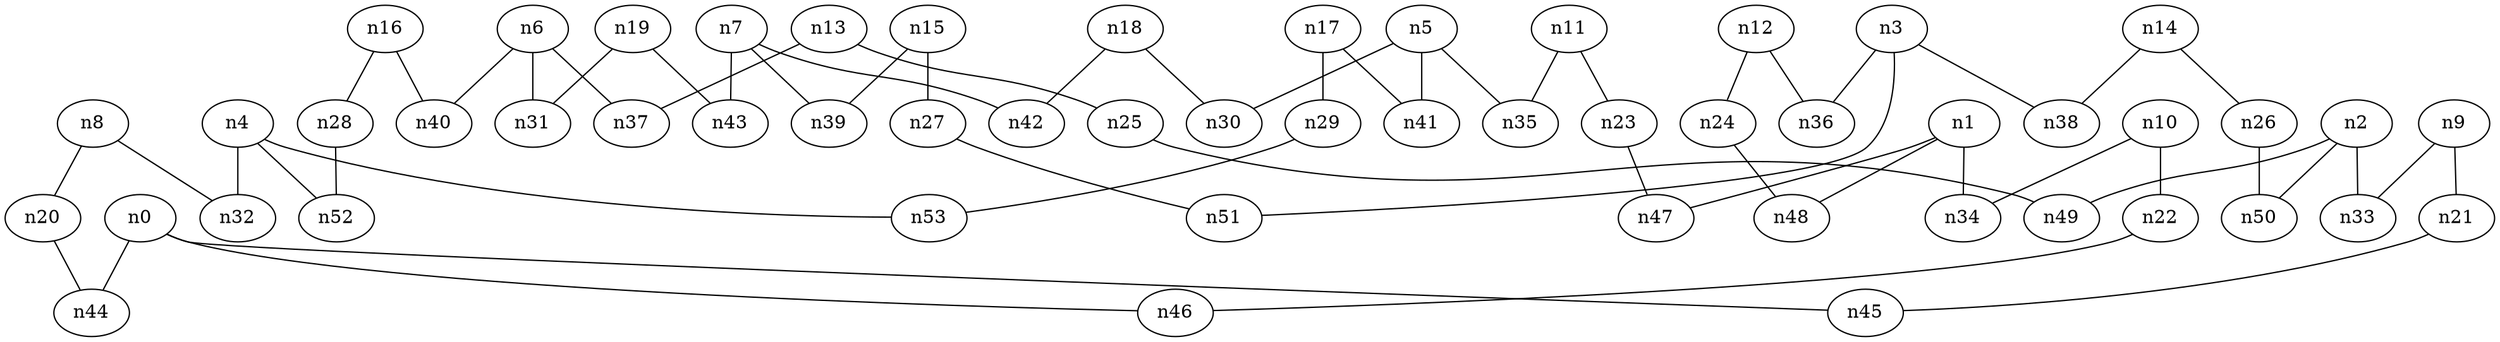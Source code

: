 strict graph "" {
	graph [edge_default="{}",
		node_default="{}"
	];
	node [label="\N"];
	n0	 [dim3pos="-0.12253612373481493,0.022530196959005613,0.9922082889217538",
		pos="-3.3234274880336607,6.40810008304964"];
	n44	 [dim3pos="-0.25733978672021496,0.13045650002713946,0.9574744569812101",
		pos="-3.610778903108474,-5.9905066026166125"];
	n0 -- n44	 [id=e0];
	n45	 [dim3pos="0.25175128858393764,0.023451998461957953,-0.9675077738522142",
		pos="12.659257968951618,-9.68039378311511"];
	n0 -- n45	 [id=e1];
	n46	 [dim3pos="-0.1951558555652152,0.039830046339563385,-0.9799631418819776",
		pos="-0.20132852446752855,-2.941072676649924"];
	n0 -- n46	 [id=e2];
	n1	 [dim3pos="-0.8740656753391206,0.3904451407127405,-0.2890705576287134",
		pos="-6.703291567678249,-8.147237437322097"];
	n34	 [dim3pos="0.8085758095649083,-0.24377518172327461,0.5355173395532936",
		pos="-3.434413207511642,17.843879804051397"];
	n1 -- n34	 [id=e38];
	n47	 [dim3pos="-0.25372873955201247,0.9172374035683875,-0.30707860918740326",
		pos="11.265448536088233,4.400267180822161"];
	n1 -- n47	 [id=e3];
	n48	 [dim3pos="-0.7742355983976825,-0.6075488173126065,-0.17732363845758314",
		pos="-5.617838597469295,10.81730796414981"];
	n1 -- n48	 [id=e4];
	n2	 [dim3pos="-0.1464569396622051,-0.44791403588019607,0.8819996492551999",
		pos="10.679556607118597,0.49070754400681726"];
	n33	 [dim3pos="0.25929220801559727,0.3790771380169044,-0.8882950378648465",
		pos="13.537253945726775,-9.901954854995076"];
	n2 -- n33	 [id=e37];
	n49	 [dim3pos="-0.07665941606366293,-0.6205541295017097,0.7804075257755742",
		pos="-1.6937074287720897,6.958664323157479"];
	n2 -- n49	 [id=e5];
	n50	 [dim3pos="-0.044513046255353954,-0.27426778128166274,0.9606225964778794",
		pos="4.551494120164486,-18.56799391407831"];
	n2 -- n50	 [id=e6];
	n3	 [dim3pos="0.2614724385218856,0.43573435088584783,0.8612593914445912",
		pos="10.455101079845832,-0.5330535257151986"];
	n36	 [dim3pos="0.2661083768924423,0.6253639212104183,0.7335572900571568",
		pos="-1.9731121037814197,11.819115734692849"];
	n3 -- n36	 [id=e40];
	n38	 [dim3pos="-0.11240427828359492,-0.34820888981745235,-0.9306534517615251",
		pos="7.541734476139203,9.79937961345084"];
	n3 -- n38	 [id=e42];
	n51	 [dim3pos="0.3063600942534431,0.2795618324926175,0.9099388300662804",
		pos="10.164471060339444,-0.4276597777676334"];
	n3 -- n51	 [id=e7];
	n4	 [dim3pos="0.06116632939558487,0.5486324698564031,0.8338231785981568",
		pos="1.4597661215495918,6.8679840943703985"];
	n32	 [dim3pos="0.12523724944445785,-0.5346104258285072,-0.8357675059171952",
		pos="-7.623872105547555,8.843510730433161"];
	n4 -- n32	 [id=e36];
	n52	 [dim3pos="0.2295791179997628,0.6590440622259627,0.7162083164995728",
		pos="13.801961296459492,-5.510742946135215"];
	n4 -- n52	 [id=e8];
	n53	 [dim3pos="-0.09318680769409411,-0.3648590564601242,-0.9263876552452606",
		pos="4.462329813956516,-3.5276849572383457"];
	n4 -- n53	 [id=e9];
	n5	 [dim3pos="0.07226208869933444,-0.3631759892660698,0.928914092560459",
		pos="-4.515981452752584,-6.662512205000494"];
	n30	 [dim3pos="0.10972890374170423,-0.2144799342322505,0.9705451692195337",
		pos="2.0436843949008674,12.323057748890202"];
	n5 -- n30	 [id=e10];
	n35	 [dim3pos="-0.04244673010683298,0.5485784007452432,-0.8350209658080622",
		pos="-7.776759630388503,-2.5589672154878027"];
	n5 -- n35	 [id=e39];
	n41	 [dim3pos="0.010599467744609464,0.22571131744724374,-0.974136567663775",
		pos="4.6654631700142986,-21.76322010438725"];
	n5 -- n41	 [id=e45];
	n6	 [dim3pos="0.9772162066426051,-0.12355996024390599,-0.1725729460244615",
		pos="6.157411970234537,-23.38850369068787"];
	n31	 [dim3pos="0.8695487169541546,-0.20119443678568816,-0.4510053519082377",
		pos="-0.22737675285283127,20.8882436851264"];
	n6 -- n31	 [id=e11];
	n37	 [dim3pos="0.29687535847998076,0.929222228111431,-0.22002516290417967",
		pos="7.5447431925594906,8.075821899428407"];
	n6 -- n37	 [id=e41];
	n40	 [dim3pos="-0.4682483146210324,-0.8700372675800463,-0.15420333613903922",
		pos="-2.064529803155559,-17.12393850022918"];
	n6 -- n40	 [id=e44];
	n7	 [dim3pos="0.18377746985560015,-0.04920017993614971,-0.9817358014597025",
		pos="6.0216034486427805,2.9501765218412292"];
	n39	 [dim3pos="-0.04931114590659288,0.002793322309667513,0.9987795593822758",
		pos="3.0850062531637747,18.898966222983525"];
	n7 -- n39	 [id=e43];
	n42	 [dim3pos="0.03036971170944565,-0.02108053568918428,-0.9993164121667082",
		pos="11.959594949968045,-9.461755406044746"];
	n7 -- n42	 [id=e46];
	n43	 [dim3pos="0.49409649857885213,-0.14803269743642422,-0.8567117196477555",
		pos="5.992092950639951,2.5996566774921326"];
	n7 -- n43	 [id=e47];
	n8	 [dim3pos="0.2553200394892589,-0.4363089680298178,-0.8628129356076893",
		pos="5.241841438684458,-3.671581051682423"];
	n20	 [dim3pos="0.3019748515082574,-0.2672470263673327,-0.9150902774887208",
		pos="-7.007649702474542,9.009713373101802"];
	n8 -- n20	 [id=e24];
	n8 -- n32	 [id=e12];
	n9	 [dim3pos="0.32973856684742847,0.2612657281883639,-0.9072004722262924",
		pos="0.6700539790457689,-3.575807886027427"];
	n21	 [dim3pos="0.32238643612362705,0.11899408905265173,-0.9390992453271572",
		pos="-5.929593818784376,2.790796003811526"];
	n9 -- n21	 [id=e25];
	n9 -- n33	 [id=e13];
	n10	 [dim3pos="-0.6695007315807652,0.17280491456700545,-0.7224314721233497",
		pos="-6.535782339453802,3.905076569765651"];
	n22	 [dim3pos="-0.4353004718346675,0.09984967941851468,-0.8947309879178968",
		pos="-6.508665763421334,9.887745797066962"];
	n10 -- n22	 [id=e26];
	n10 -- n34	 [id=e14];
	n11	 [dim3pos="-0.0472332301369561,-0.7305568956091216,0.6812162976975759",
		pos="1.5062324554470938,5.461811755815361"];
	n23	 [dim3pos="0.0679998248004289,0.8687219412918535,-0.4906100412193214",
		pos="4.634272554815101,4.199599278385738"];
	n11 -- n23	 [id=e27];
	n11 -- n35	 [id=e15];
	n12	 [dim3pos="-0.20648485577186992,-0.8030407798152019,-0.559007612014955",
		pos="-11.247251008226488,-14.730355401794954"];
	n24	 [dim3pos="0.21925867815410235,0.9132243895771613,0.3434339038818632",
		pos="10.75994148268316,5.062959736059974"];
	n12 -- n24	 [id=e28];
	n12 -- n36	 [id=e16];
	n13	 [dim3pos="0.07802366640883006,-0.8975724074837657,0.4339079174247926",
		pos="-1.4840868574181245,7.4051558473918035"];
	n25	 [dim3pos="-0.03509464843224306,0.7792122325408526,-0.6257768470550165",
		pos="-4.6673807705099915,-10.319447197013623"];
	n13 -- n25	 [id=e29];
	n13 -- n37	 [id=e17];
	n14	 [dim3pos="0.02518446969042423,0.1774316687192975,0.9838108280670108",
		pos="10.854577150134464,-25.31292470768413"];
	n26	 [dim3pos="0.003779744107959268,0.040372084711347934,-0.999177565956391",
		pos="7.760631032129435,-9.465337714252334"];
	n14 -- n26	 [id=e30];
	n14 -- n38	 [id=e18];
	n15	 [dim3pos="0.13497903090885194,0.029152043313330395,0.9904195169651924",
		pos="9.637485481387943,24.994207335053076"];
	n27	 [dim3pos="0.25813020536080056,0.12771479170096497,0.9576313116545271",
		pos="9.884231920516267,-6.575319864038528"];
	n15 -- n27	 [id=e31];
	n15 -- n39	 [id=e19];
	n16	 [dim3pos="0.5890253626226514,0.7167929752736415,0.37317147906239406",
		pos="7.166117869067508,-11.37799938536615"];
	n28	 [dim3pos="0.43296005228709666,0.6920627538105847,0.577576607829355",
		pos="1.0117598582398672,-11.611331230500124"];
	n16 -- n28	 [id=e32];
	n16 -- n40	 [id=e20];
	n17	 [dim3pos="0.017449398748755618,0.07507395164140013,-0.9970252856714577",
		pos="4.484014412800746,9.501929633731978"];
	n29	 [dim3pos="-0.04206772044482253,-0.13193449673375138,-0.9903653848293508",
		pos="16.970097382279704,9.285852613831524"];
	n17 -- n29	 [id=e33];
	n17 -- n41	 [id=e21];
	n18	 [dim3pos="0.0716216952456165,-0.07869223119167608,0.9943228175598807",
		pos="8.592375981892094,-25.239348567309538"];
	n18 -- n30	 [id=e34];
	n18 -- n42	 [id=e22];
	n19	 [dim3pos="-0.6875086103832718,0.18245429943402358,0.702881454632929",
		pos="-3.400997851954109,-11.775014649246586"];
	n19 -- n31	 [id=e35];
	n19 -- n43	 [id=e23];
	n20 -- n44	 [id=e48];
	n21 -- n45	 [id=e49];
	n22 -- n46	 [id=e50];
	n23 -- n47	 [id=e51];
	n24 -- n48	 [id=e52];
	n25 -- n49	 [id=e53];
	n26 -- n50	 [id=e54];
	n27 -- n51	 [id=e55];
	n28 -- n52	 [id=e56];
	n29 -- n53	 [id=e57];
}
